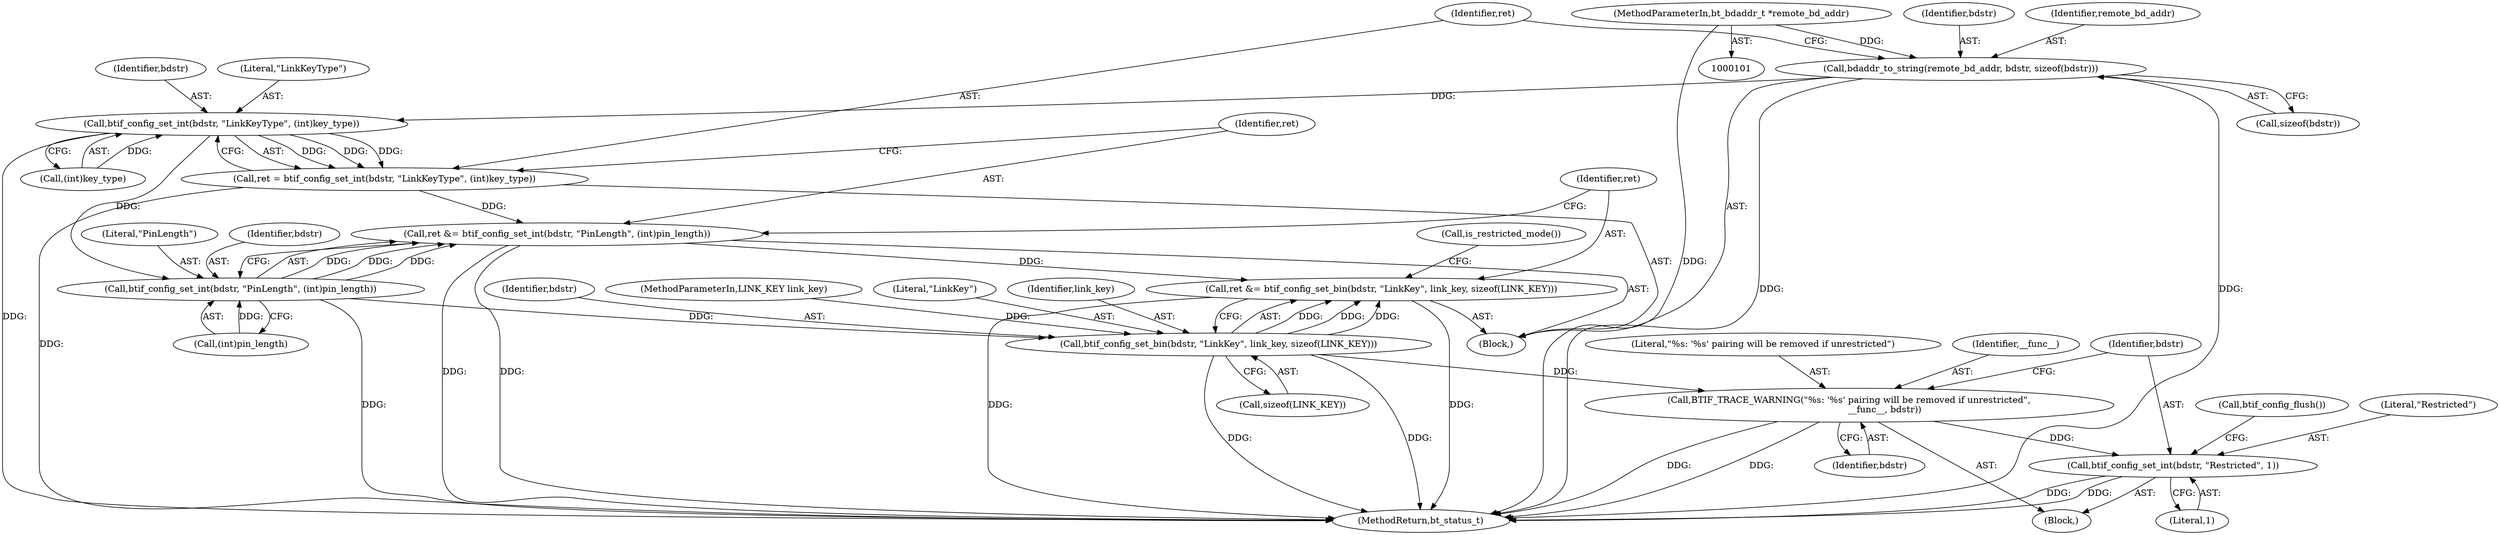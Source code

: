 digraph "0_Android_37c88107679d36c419572732b4af6e18bb2f7dce_2@pointer" {
"1000102" [label="(MethodParameterIn,bt_bdaddr_t *remote_bd_addr)"];
"1000108" [label="(Call,bdaddr_to_string(remote_bd_addr, bdstr, sizeof(bdstr)))"];
"1000116" [label="(Call,btif_config_set_int(bdstr, \"LinkKeyType\", (int)key_type))"];
"1000114" [label="(Call,ret = btif_config_set_int(bdstr, \"LinkKeyType\", (int)key_type))"];
"1000122" [label="(Call,ret &= btif_config_set_int(bdstr, \"PinLength\", (int)pin_length))"];
"1000130" [label="(Call,ret &= btif_config_set_bin(bdstr, \"LinkKey\", link_key, sizeof(LINK_KEY)))"];
"1000124" [label="(Call,btif_config_set_int(bdstr, \"PinLength\", (int)pin_length))"];
"1000132" [label="(Call,btif_config_set_bin(bdstr, \"LinkKey\", link_key, sizeof(LINK_KEY)))"];
"1000141" [label="(Call,BTIF_TRACE_WARNING(\"%s: '%s' pairing will be removed if unrestricted\",\n                         __func__, bdstr))"];
"1000145" [label="(Call,btif_config_set_int(bdstr, \"Restricted\", 1))"];
"1000125" [label="(Identifier,bdstr)"];
"1000149" [label="(Call,btif_config_flush())"];
"1000155" [label="(MethodReturn,bt_status_t)"];
"1000141" [label="(Call,BTIF_TRACE_WARNING(\"%s: '%s' pairing will be removed if unrestricted\",\n                         __func__, bdstr))"];
"1000123" [label="(Identifier,ret)"];
"1000122" [label="(Call,ret &= btif_config_set_int(bdstr, \"PinLength\", (int)pin_length))"];
"1000146" [label="(Identifier,bdstr)"];
"1000127" [label="(Call,(int)pin_length)"];
"1000136" [label="(Call,sizeof(LINK_KEY))"];
"1000144" [label="(Identifier,bdstr)"];
"1000114" [label="(Call,ret = btif_config_set_int(bdstr, \"LinkKeyType\", (int)key_type))"];
"1000145" [label="(Call,btif_config_set_int(bdstr, \"Restricted\", 1))"];
"1000106" [label="(Block,)"];
"1000103" [label="(MethodParameterIn,LINK_KEY link_key)"];
"1000109" [label="(Identifier,remote_bd_addr)"];
"1000110" [label="(Identifier,bdstr)"];
"1000119" [label="(Call,(int)key_type)"];
"1000124" [label="(Call,btif_config_set_int(bdstr, \"PinLength\", (int)pin_length))"];
"1000126" [label="(Literal,\"PinLength\")"];
"1000148" [label="(Literal,1)"];
"1000147" [label="(Literal,\"Restricted\")"];
"1000117" [label="(Identifier,bdstr)"];
"1000142" [label="(Literal,\"%s: '%s' pairing will be removed if unrestricted\")"];
"1000130" [label="(Call,ret &= btif_config_set_bin(bdstr, \"LinkKey\", link_key, sizeof(LINK_KEY)))"];
"1000108" [label="(Call,bdaddr_to_string(remote_bd_addr, bdstr, sizeof(bdstr)))"];
"1000140" [label="(Block,)"];
"1000134" [label="(Literal,\"LinkKey\")"];
"1000115" [label="(Identifier,ret)"];
"1000132" [label="(Call,btif_config_set_bin(bdstr, \"LinkKey\", link_key, sizeof(LINK_KEY)))"];
"1000143" [label="(Identifier,__func__)"];
"1000135" [label="(Identifier,link_key)"];
"1000116" [label="(Call,btif_config_set_int(bdstr, \"LinkKeyType\", (int)key_type))"];
"1000139" [label="(Call,is_restricted_mode())"];
"1000102" [label="(MethodParameterIn,bt_bdaddr_t *remote_bd_addr)"];
"1000133" [label="(Identifier,bdstr)"];
"1000111" [label="(Call,sizeof(bdstr))"];
"1000118" [label="(Literal,\"LinkKeyType\")"];
"1000131" [label="(Identifier,ret)"];
"1000102" -> "1000101"  [label="AST: "];
"1000102" -> "1000155"  [label="DDG: "];
"1000102" -> "1000108"  [label="DDG: "];
"1000108" -> "1000106"  [label="AST: "];
"1000108" -> "1000111"  [label="CFG: "];
"1000109" -> "1000108"  [label="AST: "];
"1000110" -> "1000108"  [label="AST: "];
"1000111" -> "1000108"  [label="AST: "];
"1000115" -> "1000108"  [label="CFG: "];
"1000108" -> "1000155"  [label="DDG: "];
"1000108" -> "1000155"  [label="DDG: "];
"1000108" -> "1000116"  [label="DDG: "];
"1000116" -> "1000114"  [label="AST: "];
"1000116" -> "1000119"  [label="CFG: "];
"1000117" -> "1000116"  [label="AST: "];
"1000118" -> "1000116"  [label="AST: "];
"1000119" -> "1000116"  [label="AST: "];
"1000114" -> "1000116"  [label="CFG: "];
"1000116" -> "1000155"  [label="DDG: "];
"1000116" -> "1000114"  [label="DDG: "];
"1000116" -> "1000114"  [label="DDG: "];
"1000116" -> "1000114"  [label="DDG: "];
"1000119" -> "1000116"  [label="DDG: "];
"1000116" -> "1000124"  [label="DDG: "];
"1000114" -> "1000106"  [label="AST: "];
"1000115" -> "1000114"  [label="AST: "];
"1000123" -> "1000114"  [label="CFG: "];
"1000114" -> "1000155"  [label="DDG: "];
"1000114" -> "1000122"  [label="DDG: "];
"1000122" -> "1000106"  [label="AST: "];
"1000122" -> "1000124"  [label="CFG: "];
"1000123" -> "1000122"  [label="AST: "];
"1000124" -> "1000122"  [label="AST: "];
"1000131" -> "1000122"  [label="CFG: "];
"1000122" -> "1000155"  [label="DDG: "];
"1000122" -> "1000155"  [label="DDG: "];
"1000124" -> "1000122"  [label="DDG: "];
"1000124" -> "1000122"  [label="DDG: "];
"1000124" -> "1000122"  [label="DDG: "];
"1000122" -> "1000130"  [label="DDG: "];
"1000130" -> "1000106"  [label="AST: "];
"1000130" -> "1000132"  [label="CFG: "];
"1000131" -> "1000130"  [label="AST: "];
"1000132" -> "1000130"  [label="AST: "];
"1000139" -> "1000130"  [label="CFG: "];
"1000130" -> "1000155"  [label="DDG: "];
"1000130" -> "1000155"  [label="DDG: "];
"1000132" -> "1000130"  [label="DDG: "];
"1000132" -> "1000130"  [label="DDG: "];
"1000132" -> "1000130"  [label="DDG: "];
"1000124" -> "1000127"  [label="CFG: "];
"1000125" -> "1000124"  [label="AST: "];
"1000126" -> "1000124"  [label="AST: "];
"1000127" -> "1000124"  [label="AST: "];
"1000124" -> "1000155"  [label="DDG: "];
"1000127" -> "1000124"  [label="DDG: "];
"1000124" -> "1000132"  [label="DDG: "];
"1000132" -> "1000136"  [label="CFG: "];
"1000133" -> "1000132"  [label="AST: "];
"1000134" -> "1000132"  [label="AST: "];
"1000135" -> "1000132"  [label="AST: "];
"1000136" -> "1000132"  [label="AST: "];
"1000132" -> "1000155"  [label="DDG: "];
"1000132" -> "1000155"  [label="DDG: "];
"1000103" -> "1000132"  [label="DDG: "];
"1000132" -> "1000141"  [label="DDG: "];
"1000141" -> "1000140"  [label="AST: "];
"1000141" -> "1000144"  [label="CFG: "];
"1000142" -> "1000141"  [label="AST: "];
"1000143" -> "1000141"  [label="AST: "];
"1000144" -> "1000141"  [label="AST: "];
"1000146" -> "1000141"  [label="CFG: "];
"1000141" -> "1000155"  [label="DDG: "];
"1000141" -> "1000155"  [label="DDG: "];
"1000141" -> "1000145"  [label="DDG: "];
"1000145" -> "1000140"  [label="AST: "];
"1000145" -> "1000148"  [label="CFG: "];
"1000146" -> "1000145"  [label="AST: "];
"1000147" -> "1000145"  [label="AST: "];
"1000148" -> "1000145"  [label="AST: "];
"1000149" -> "1000145"  [label="CFG: "];
"1000145" -> "1000155"  [label="DDG: "];
"1000145" -> "1000155"  [label="DDG: "];
}
